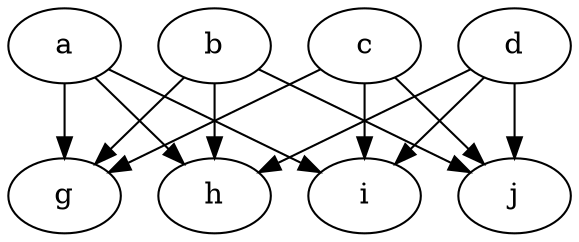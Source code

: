 digraph "" {

a -> g;
a -> h;
a -> i;
b -> g;
b -> h;
b -> j;
c -> g;
c -> i;
c -> j;
d -> h;
d -> i;
d -> j;

}